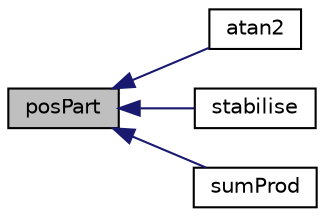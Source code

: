 digraph "posPart"
{
  bgcolor="transparent";
  edge [fontname="Helvetica",fontsize="10",labelfontname="Helvetica",labelfontsize="10"];
  node [fontname="Helvetica",fontsize="10",shape=record];
  rankdir="LR";
  Node41518 [label="posPart",height=0.2,width=0.4,color="black", fillcolor="grey75", style="filled", fontcolor="black"];
  Node41518 -> Node41519 [dir="back",color="midnightblue",fontsize="10",style="solid",fontname="Helvetica"];
  Node41519 [label="atan2",height=0.2,width=0.4,color="black",URL="$a21851.html#ac4f658d3f23292db85ec6b618e5976e0"];
  Node41518 -> Node41520 [dir="back",color="midnightblue",fontsize="10",style="solid",fontname="Helvetica"];
  Node41520 [label="stabilise",height=0.2,width=0.4,color="black",URL="$a21851.html#a5256ed0d7ec24b1876ba90c6ff1f8727"];
  Node41518 -> Node41521 [dir="back",color="midnightblue",fontsize="10",style="solid",fontname="Helvetica"];
  Node41521 [label="sumProd",height=0.2,width=0.4,color="black",URL="$a21851.html#a5b480f6156c25bef4de87d86094e87ea"];
}
